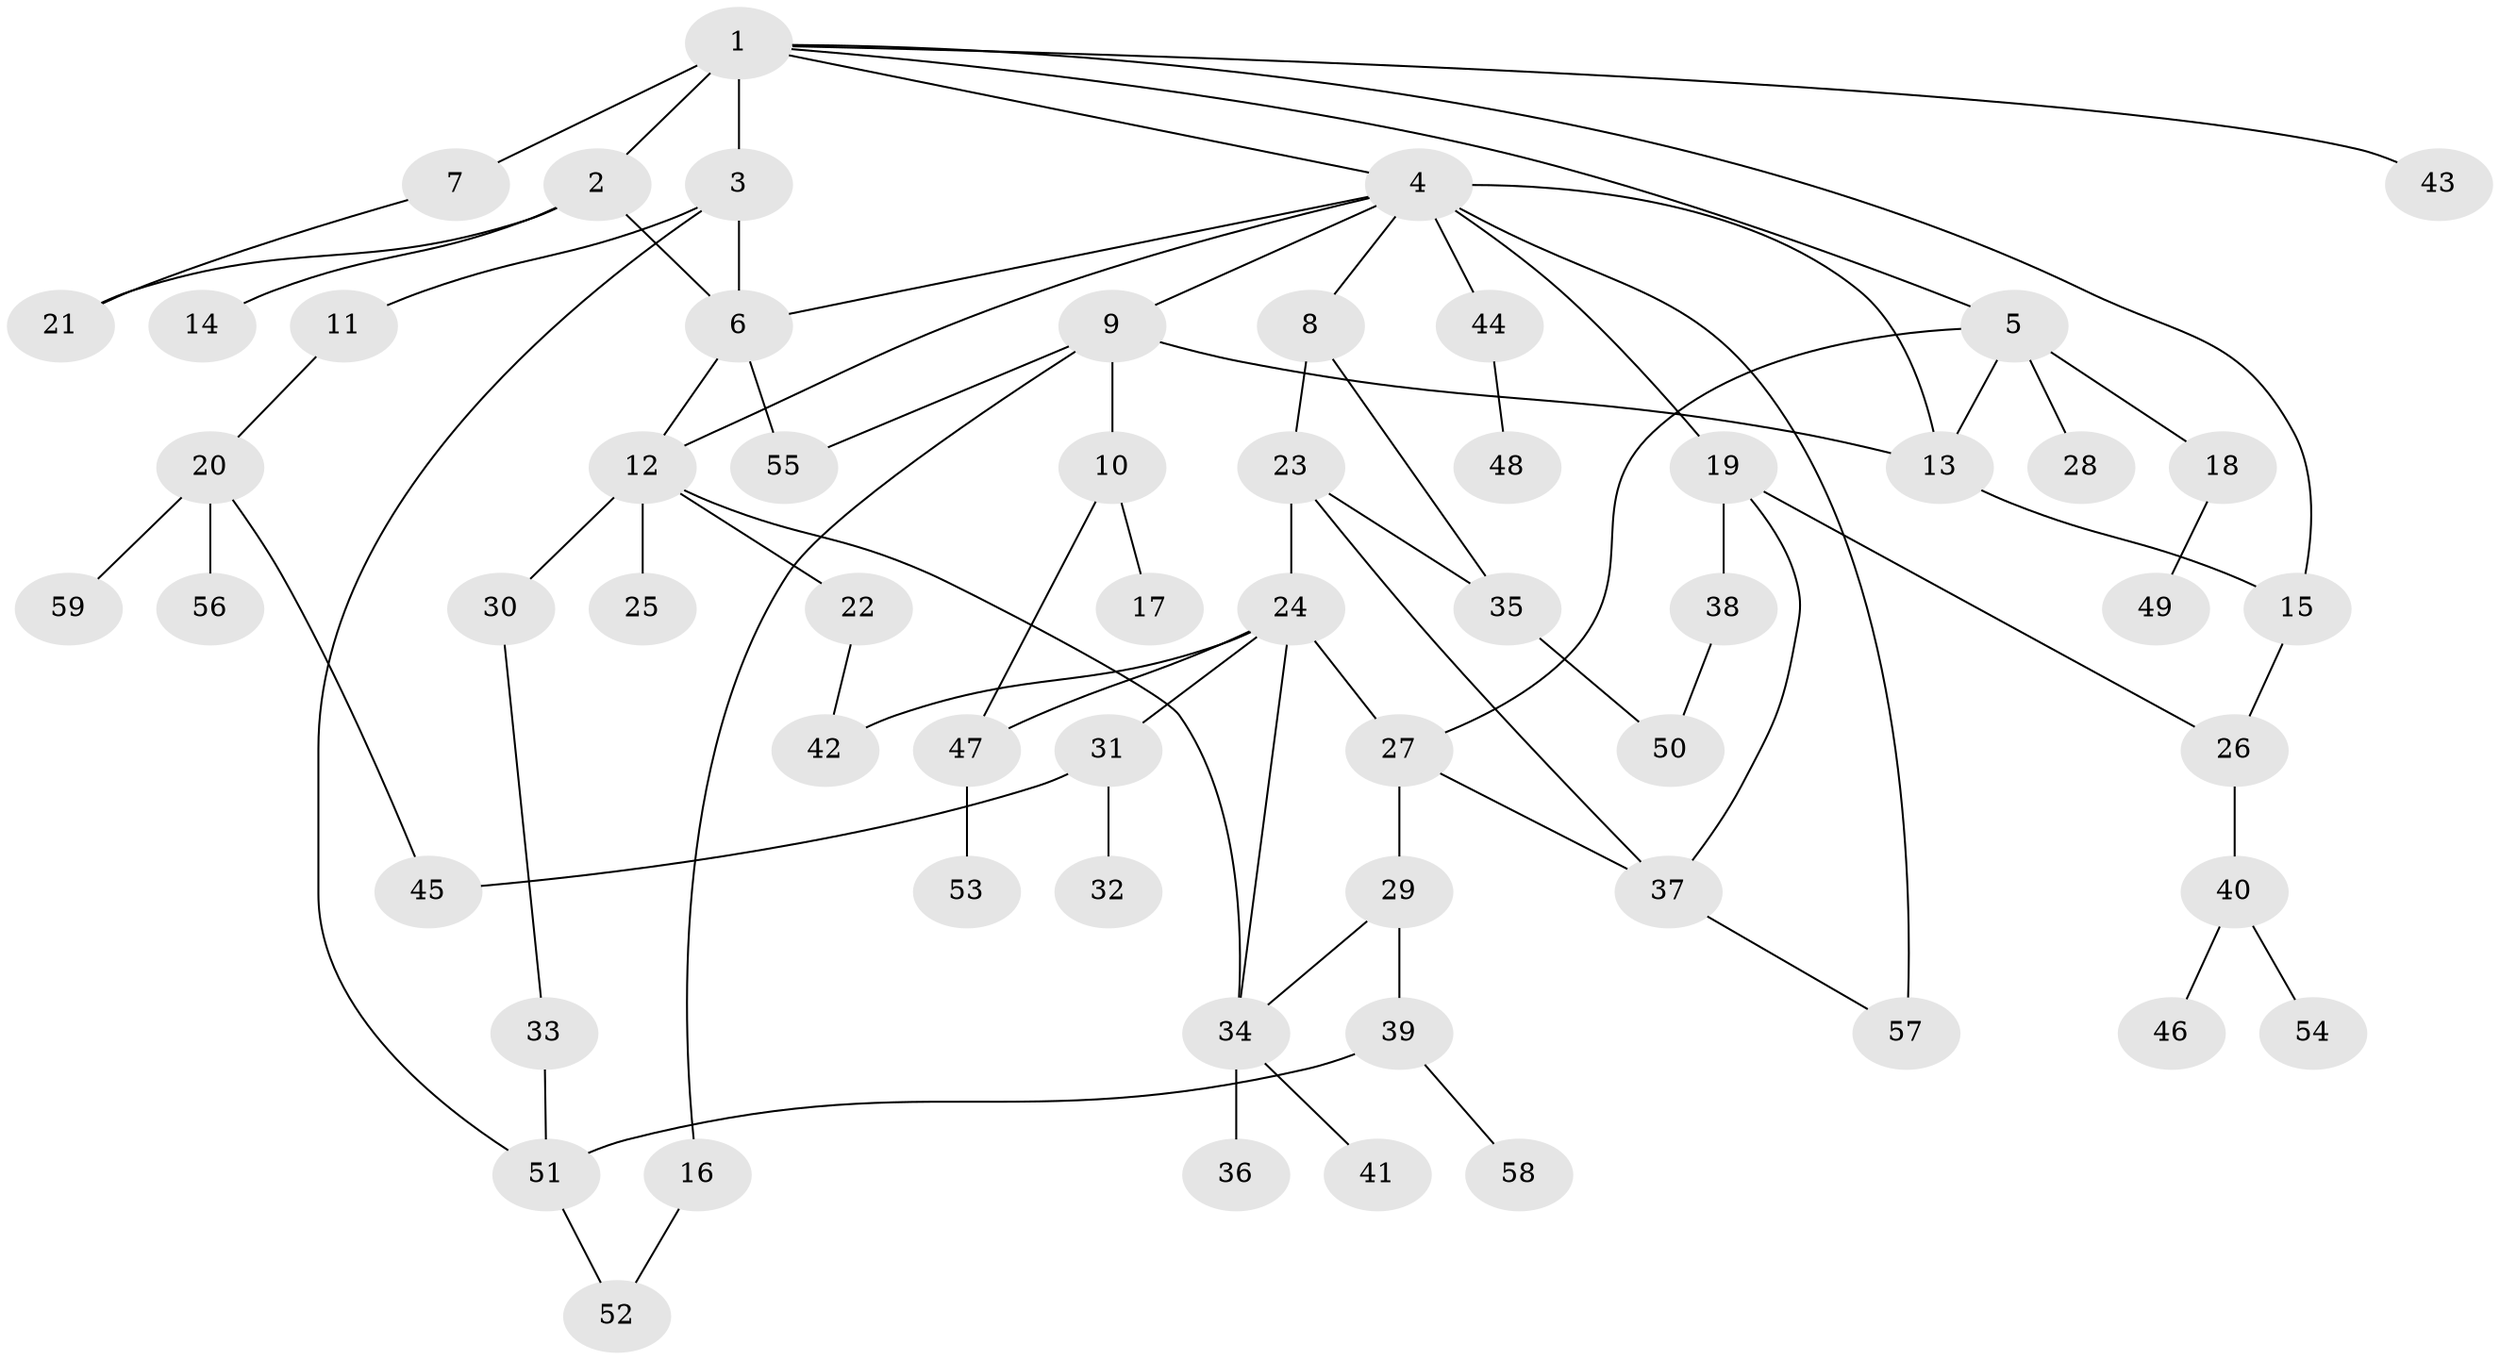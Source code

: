 // original degree distribution, {6: 0.03389830508474576, 5: 0.07627118644067797, 4: 0.0847457627118644, 2: 0.3559322033898305, 3: 0.1694915254237288, 1: 0.2796610169491525}
// Generated by graph-tools (version 1.1) at 2025/34/03/09/25 02:34:16]
// undirected, 59 vertices, 81 edges
graph export_dot {
graph [start="1"]
  node [color=gray90,style=filled];
  1;
  2;
  3;
  4;
  5;
  6;
  7;
  8;
  9;
  10;
  11;
  12;
  13;
  14;
  15;
  16;
  17;
  18;
  19;
  20;
  21;
  22;
  23;
  24;
  25;
  26;
  27;
  28;
  29;
  30;
  31;
  32;
  33;
  34;
  35;
  36;
  37;
  38;
  39;
  40;
  41;
  42;
  43;
  44;
  45;
  46;
  47;
  48;
  49;
  50;
  51;
  52;
  53;
  54;
  55;
  56;
  57;
  58;
  59;
  1 -- 2 [weight=1.0];
  1 -- 3 [weight=1.0];
  1 -- 4 [weight=1.0];
  1 -- 5 [weight=1.0];
  1 -- 7 [weight=3.0];
  1 -- 15 [weight=1.0];
  1 -- 43 [weight=1.0];
  2 -- 6 [weight=1.0];
  2 -- 14 [weight=1.0];
  2 -- 21 [weight=1.0];
  3 -- 6 [weight=1.0];
  3 -- 11 [weight=1.0];
  3 -- 51 [weight=1.0];
  4 -- 6 [weight=1.0];
  4 -- 8 [weight=1.0];
  4 -- 9 [weight=1.0];
  4 -- 12 [weight=1.0];
  4 -- 13 [weight=1.0];
  4 -- 19 [weight=1.0];
  4 -- 44 [weight=1.0];
  4 -- 57 [weight=2.0];
  5 -- 13 [weight=1.0];
  5 -- 18 [weight=1.0];
  5 -- 27 [weight=1.0];
  5 -- 28 [weight=1.0];
  6 -- 12 [weight=1.0];
  6 -- 55 [weight=1.0];
  7 -- 21 [weight=1.0];
  8 -- 23 [weight=2.0];
  8 -- 35 [weight=1.0];
  9 -- 10 [weight=1.0];
  9 -- 13 [weight=1.0];
  9 -- 16 [weight=1.0];
  9 -- 55 [weight=1.0];
  10 -- 17 [weight=1.0];
  10 -- 47 [weight=1.0];
  11 -- 20 [weight=1.0];
  12 -- 22 [weight=1.0];
  12 -- 25 [weight=1.0];
  12 -- 30 [weight=1.0];
  12 -- 34 [weight=1.0];
  13 -- 15 [weight=1.0];
  15 -- 26 [weight=1.0];
  16 -- 52 [weight=1.0];
  18 -- 49 [weight=1.0];
  19 -- 26 [weight=1.0];
  19 -- 37 [weight=1.0];
  19 -- 38 [weight=1.0];
  20 -- 45 [weight=1.0];
  20 -- 56 [weight=1.0];
  20 -- 59 [weight=1.0];
  22 -- 42 [weight=1.0];
  23 -- 24 [weight=1.0];
  23 -- 35 [weight=1.0];
  23 -- 37 [weight=1.0];
  24 -- 27 [weight=1.0];
  24 -- 31 [weight=1.0];
  24 -- 34 [weight=1.0];
  24 -- 42 [weight=1.0];
  24 -- 47 [weight=1.0];
  26 -- 40 [weight=1.0];
  27 -- 29 [weight=1.0];
  27 -- 37 [weight=1.0];
  29 -- 34 [weight=1.0];
  29 -- 39 [weight=2.0];
  30 -- 33 [weight=1.0];
  31 -- 32 [weight=2.0];
  31 -- 45 [weight=1.0];
  33 -- 51 [weight=1.0];
  34 -- 36 [weight=3.0];
  34 -- 41 [weight=1.0];
  35 -- 50 [weight=1.0];
  37 -- 57 [weight=1.0];
  38 -- 50 [weight=1.0];
  39 -- 51 [weight=1.0];
  39 -- 58 [weight=1.0];
  40 -- 46 [weight=1.0];
  40 -- 54 [weight=1.0];
  44 -- 48 [weight=1.0];
  47 -- 53 [weight=2.0];
  51 -- 52 [weight=1.0];
}
